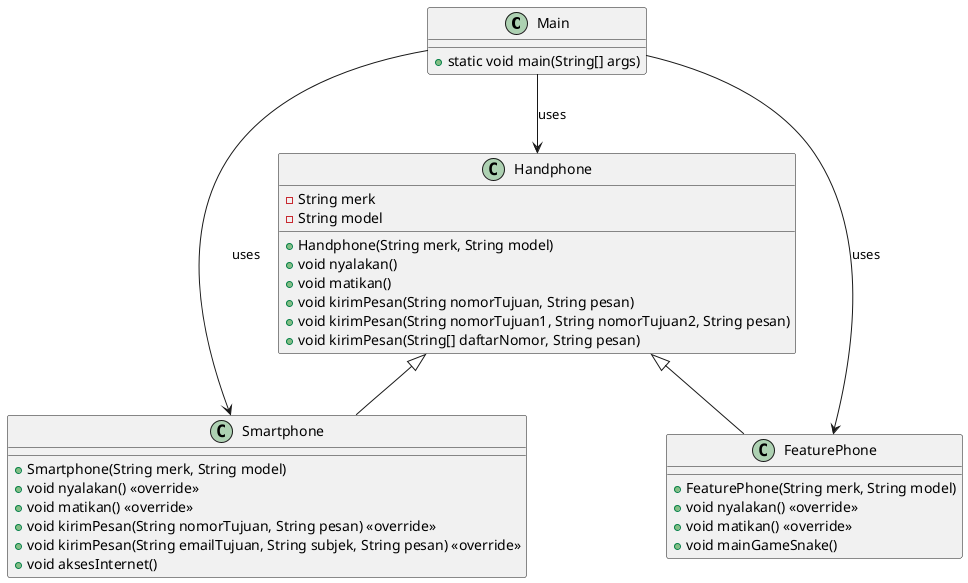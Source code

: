 @startuml
class Main {
    + static void main(String[] args)
}

class Handphone {
    - String merk
    - String model
    + Handphone(String merk, String model)
    + void nyalakan()
    + void matikan()
    + void kirimPesan(String nomorTujuan, String pesan)
    + void kirimPesan(String nomorTujuan1, String nomorTujuan2, String pesan)
    + void kirimPesan(String[] daftarNomor, String pesan)
}

class Smartphone {
    + Smartphone(String merk, String model)
    + void nyalakan() <<override>>
    + void matikan() <<override>>
    + void kirimPesan(String nomorTujuan, String pesan) <<override>>
    + void kirimPesan(String emailTujuan, String subjek, String pesan) <<override>>
    + void aksesInternet()
}
class FeaturePhone {
    + FeaturePhone(String merk, String model)
    + void nyalakan() <<override>> 
    + void matikan() <<override>> 
    + void mainGameSnake()
}

Main --> Handphone :uses
Main --> Smartphone :uses 
Main --> FeaturePhone :uses 
Handphone <|-- Smartphone
Handphone <|-- FeaturePhone
@enduml